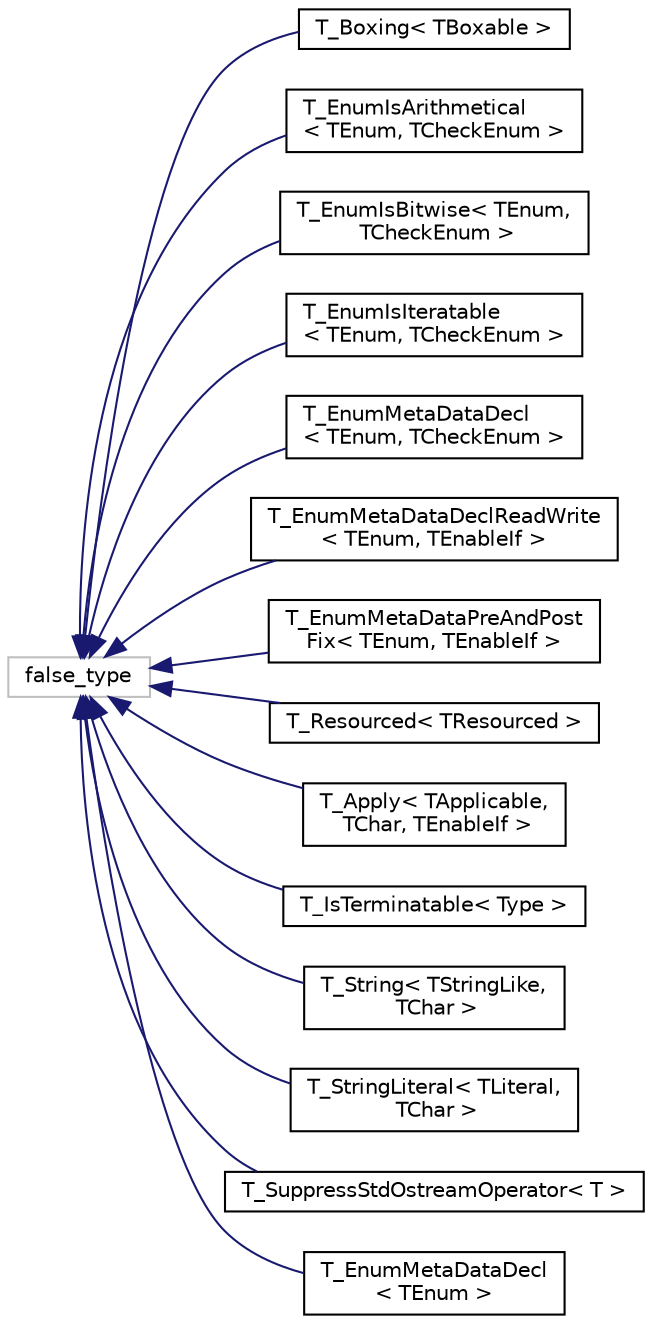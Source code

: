 digraph "Graphical Class Hierarchy"
{
  edge [fontname="Helvetica",fontsize="10",labelfontname="Helvetica",labelfontsize="10"];
  node [fontname="Helvetica",fontsize="10",shape=record];
  rankdir="LR";
  Node267 [label="false_type",height=0.2,width=0.4,color="grey75", fillcolor="white", style="filled"];
  Node267 -> Node0 [dir="back",color="midnightblue",fontsize="10",style="solid",fontname="Helvetica"];
  Node0 [label="T_Boxing\< TBoxable \>",height=0.2,width=0.4,color="black", fillcolor="white", style="filled",URL="$structaworx_1_1lib_1_1boxing_1_1T__Boxing.html"];
  Node267 -> Node269 [dir="back",color="midnightblue",fontsize="10",style="solid",fontname="Helvetica"];
  Node269 [label="T_EnumIsArithmetical\l\< TEnum, TCheckEnum \>",height=0.2,width=0.4,color="black", fillcolor="white", style="filled",URL="$structaworx_1_1lib_1_1lang_1_1T__EnumIsArithmetical.html"];
  Node267 -> Node270 [dir="back",color="midnightblue",fontsize="10",style="solid",fontname="Helvetica"];
  Node270 [label="T_EnumIsBitwise\< TEnum,\l TCheckEnum \>",height=0.2,width=0.4,color="black", fillcolor="white", style="filled",URL="$structaworx_1_1lib_1_1lang_1_1T__EnumIsBitwise.html"];
  Node267 -> Node271 [dir="back",color="midnightblue",fontsize="10",style="solid",fontname="Helvetica"];
  Node271 [label="T_EnumIsIteratable\l\< TEnum, TCheckEnum \>",height=0.2,width=0.4,color="black", fillcolor="white", style="filled",URL="$structaworx_1_1lib_1_1lang_1_1T__EnumIsIteratable.html"];
  Node267 -> Node272 [dir="back",color="midnightblue",fontsize="10",style="solid",fontname="Helvetica"];
  Node272 [label="T_EnumMetaDataDecl\l\< TEnum, TCheckEnum \>",height=0.2,width=0.4,color="black", fillcolor="white", style="filled",URL="$structaworx_1_1lib_1_1lang_1_1T__EnumMetaDataDecl.html"];
  Node267 -> Node273 [dir="back",color="midnightblue",fontsize="10",style="solid",fontname="Helvetica"];
  Node273 [label="T_EnumMetaDataDeclReadWrite\l\< TEnum, TEnableIf \>",height=0.2,width=0.4,color="black", fillcolor="white", style="filled",URL="$structaworx_1_1lib_1_1lang_1_1T__EnumMetaDataDeclReadWrite.html"];
  Node267 -> Node274 [dir="back",color="midnightblue",fontsize="10",style="solid",fontname="Helvetica"];
  Node274 [label="T_EnumMetaDataPreAndPost\lFix\< TEnum, TEnableIf \>",height=0.2,width=0.4,color="black", fillcolor="white", style="filled",URL="$structaworx_1_1lib_1_1lang_1_1T__EnumMetaDataPreAndPostFix.html"];
  Node267 -> Node275 [dir="back",color="midnightblue",fontsize="10",style="solid",fontname="Helvetica"];
  Node275 [label="T_Resourced\< TResourced \>",height=0.2,width=0.4,color="black", fillcolor="white", style="filled",URL="$structaworx_1_1lib_1_1lang_1_1T__Resourced.html"];
  Node267 -> Node276 [dir="back",color="midnightblue",fontsize="10",style="solid",fontname="Helvetica"];
  Node276 [label="T_Apply\< TApplicable,\l TChar, TEnableIf \>",height=0.2,width=0.4,color="black", fillcolor="white", style="filled",URL="$structaworx_1_1lib_1_1strings_1_1T__Apply.html"];
  Node267 -> Node277 [dir="back",color="midnightblue",fontsize="10",style="solid",fontname="Helvetica"];
  Node277 [label="T_IsTerminatable\< Type \>",height=0.2,width=0.4,color="black", fillcolor="white", style="filled",URL="$structaworx_1_1lib_1_1strings_1_1T__IsTerminatable.html"];
  Node267 -> Node278 [dir="back",color="midnightblue",fontsize="10",style="solid",fontname="Helvetica"];
  Node278 [label="T_String\< TStringLike,\l TChar \>",height=0.2,width=0.4,color="black", fillcolor="white", style="filled",URL="$structaworx_1_1lib_1_1strings_1_1T__String.html"];
  Node267 -> Node279 [dir="back",color="midnightblue",fontsize="10",style="solid",fontname="Helvetica"];
  Node279 [label="T_StringLiteral\< TLiteral,\l TChar \>",height=0.2,width=0.4,color="black", fillcolor="white", style="filled",URL="$structaworx_1_1lib_1_1strings_1_1T__StringLiteral.html"];
  Node267 -> Node280 [dir="back",color="midnightblue",fontsize="10",style="solid",fontname="Helvetica"];
  Node280 [label="T_SuppressStdOstreamOperator\< T \>",height=0.2,width=0.4,color="black", fillcolor="white", style="filled",URL="$structaworx_1_1lib_1_1strings_1_1thirdparty_1_1std_1_1T__SuppressStdOstreamOperator.html"];
  Node267 -> Node281 [dir="back",color="midnightblue",fontsize="10",style="solid",fontname="Helvetica"];
  Node281 [label="T_EnumMetaDataDecl\l\< TEnum \>",height=0.2,width=0.4,color="black", fillcolor="white", style="filled",URL="$structaworx_1_1lib_1_1lang_1_1T__EnumMetaDataDecl.html"];
}
